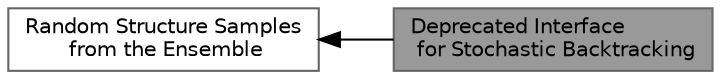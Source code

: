 digraph "Deprecated Interface for Stochastic Backtracking"
{
 // INTERACTIVE_SVG=YES
 // LATEX_PDF_SIZE
  bgcolor="transparent";
  edge [fontname=Helvetica,fontsize=10,labelfontname=Helvetica,labelfontsize=10];
  node [fontname=Helvetica,fontsize=10,shape=box,height=0.2,width=0.4];
  rankdir=LR;
  Node2 [label="Random Structure Samples\l from the Ensemble",height=0.2,width=0.4,color="grey40", fillcolor="white", style="filled",URL="$group__subopt__stochbt.html",tooltip="Functions to draw random structure samples from the ensemble according to their equilibrium probabili..."];
  Node1 [label="Deprecated Interface\l for Stochastic Backtracking",height=0.2,width=0.4,color="gray40", fillcolor="grey60", style="filled", fontcolor="black",tooltip=" "];
  Node2->Node1 [shape=plaintext, dir="back", style="solid"];
}
